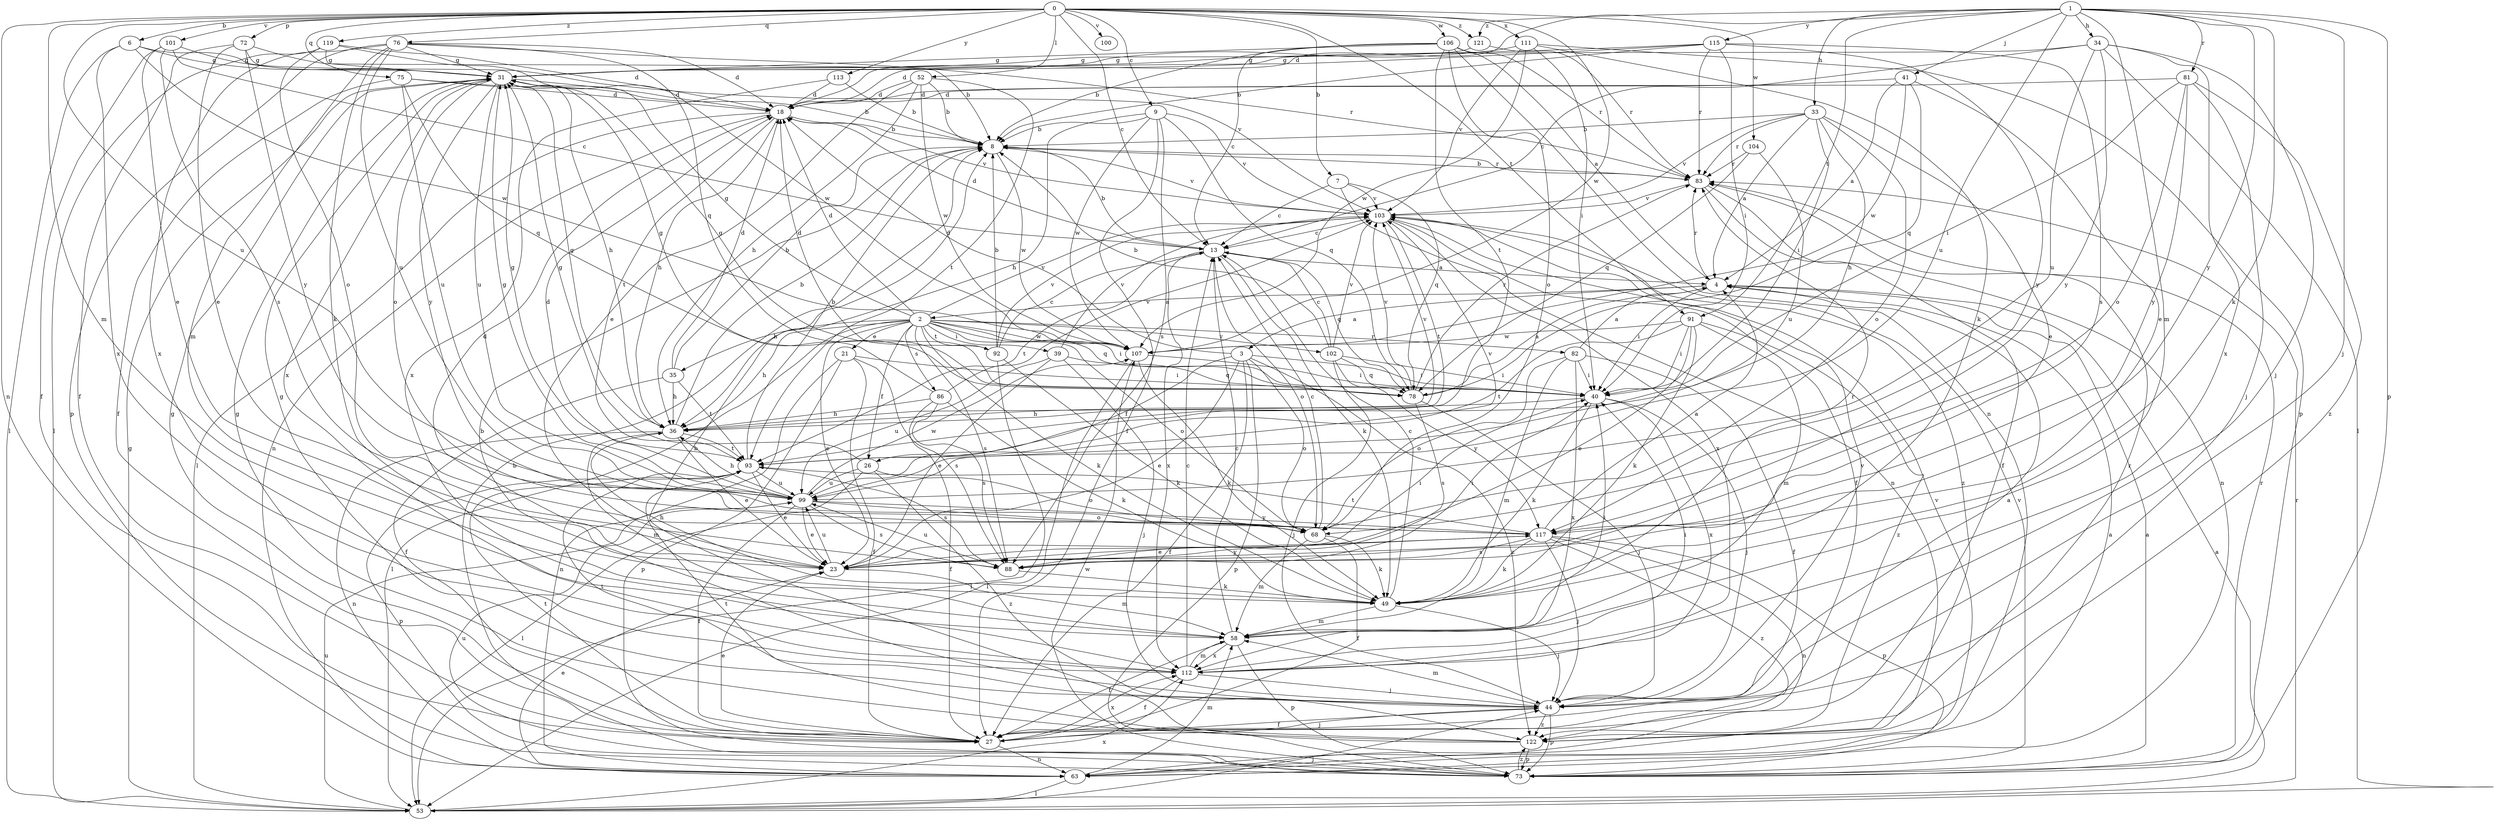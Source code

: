 strict digraph  {
0;
1;
2;
3;
4;
6;
7;
8;
9;
13;
18;
21;
23;
26;
27;
31;
33;
34;
35;
36;
39;
40;
41;
44;
49;
52;
53;
58;
63;
68;
72;
73;
75;
76;
78;
81;
82;
83;
86;
88;
91;
92;
93;
99;
100;
101;
102;
103;
104;
106;
107;
111;
112;
113;
115;
117;
119;
121;
122;
0 -> 6  [label=b];
0 -> 7  [label=b];
0 -> 9  [label=c];
0 -> 13  [label=c];
0 -> 52  [label=l];
0 -> 58  [label=m];
0 -> 63  [label=n];
0 -> 72  [label=p];
0 -> 75  [label=q];
0 -> 76  [label=q];
0 -> 91  [label=t];
0 -> 99  [label=u];
0 -> 100  [label=v];
0 -> 101  [label=v];
0 -> 104  [label=w];
0 -> 106  [label=w];
0 -> 107  [label=w];
0 -> 111  [label=x];
0 -> 113  [label=y];
0 -> 119  [label=z];
0 -> 121  [label=z];
1 -> 18  [label=d];
1 -> 33  [label=h];
1 -> 34  [label=h];
1 -> 41  [label=j];
1 -> 44  [label=j];
1 -> 49  [label=k];
1 -> 58  [label=m];
1 -> 73  [label=p];
1 -> 81  [label=r];
1 -> 91  [label=t];
1 -> 99  [label=u];
1 -> 115  [label=y];
1 -> 117  [label=y];
1 -> 121  [label=z];
2 -> 18  [label=d];
2 -> 21  [label=e];
2 -> 23  [label=e];
2 -> 26  [label=f];
2 -> 31  [label=g];
2 -> 35  [label=h];
2 -> 36  [label=h];
2 -> 39  [label=i];
2 -> 40  [label=i];
2 -> 49  [label=k];
2 -> 53  [label=l];
2 -> 68  [label=o];
2 -> 78  [label=q];
2 -> 82  [label=r];
2 -> 86  [label=s];
2 -> 88  [label=s];
2 -> 92  [label=t];
2 -> 102  [label=v];
2 -> 103  [label=v];
2 -> 107  [label=w];
3 -> 18  [label=d];
3 -> 23  [label=e];
3 -> 26  [label=f];
3 -> 27  [label=f];
3 -> 40  [label=i];
3 -> 68  [label=o];
3 -> 73  [label=p];
3 -> 122  [label=z];
4 -> 2  [label=a];
4 -> 3  [label=a];
4 -> 40  [label=i];
4 -> 83  [label=r];
6 -> 31  [label=g];
6 -> 53  [label=l];
6 -> 103  [label=v];
6 -> 107  [label=w];
6 -> 112  [label=x];
7 -> 13  [label=c];
7 -> 63  [label=n];
7 -> 78  [label=q];
7 -> 103  [label=v];
8 -> 83  [label=r];
8 -> 103  [label=v];
8 -> 107  [label=w];
9 -> 8  [label=b];
9 -> 27  [label=f];
9 -> 36  [label=h];
9 -> 78  [label=q];
9 -> 88  [label=s];
9 -> 103  [label=v];
9 -> 107  [label=w];
13 -> 4  [label=a];
13 -> 8  [label=b];
13 -> 18  [label=d];
13 -> 49  [label=k];
13 -> 68  [label=o];
13 -> 78  [label=q];
13 -> 93  [label=t];
13 -> 112  [label=x];
18 -> 8  [label=b];
18 -> 36  [label=h];
18 -> 53  [label=l];
18 -> 63  [label=n];
18 -> 93  [label=t];
18 -> 103  [label=v];
21 -> 27  [label=f];
21 -> 40  [label=i];
21 -> 63  [label=n];
21 -> 73  [label=p];
21 -> 88  [label=s];
23 -> 18  [label=d];
23 -> 40  [label=i];
23 -> 58  [label=m];
23 -> 99  [label=u];
23 -> 117  [label=y];
26 -> 31  [label=g];
26 -> 53  [label=l];
26 -> 68  [label=o];
26 -> 99  [label=u];
26 -> 122  [label=z];
27 -> 23  [label=e];
27 -> 31  [label=g];
27 -> 44  [label=j];
27 -> 63  [label=n];
27 -> 93  [label=t];
27 -> 112  [label=x];
31 -> 18  [label=d];
31 -> 36  [label=h];
31 -> 68  [label=o];
31 -> 99  [label=u];
31 -> 112  [label=x];
31 -> 117  [label=y];
33 -> 4  [label=a];
33 -> 8  [label=b];
33 -> 23  [label=e];
33 -> 36  [label=h];
33 -> 40  [label=i];
33 -> 68  [label=o];
33 -> 83  [label=r];
33 -> 103  [label=v];
34 -> 13  [label=c];
34 -> 31  [label=g];
34 -> 44  [label=j];
34 -> 53  [label=l];
34 -> 99  [label=u];
34 -> 112  [label=x];
34 -> 117  [label=y];
35 -> 8  [label=b];
35 -> 18  [label=d];
35 -> 27  [label=f];
35 -> 36  [label=h];
35 -> 93  [label=t];
36 -> 8  [label=b];
36 -> 23  [label=e];
36 -> 31  [label=g];
36 -> 58  [label=m];
36 -> 63  [label=n];
36 -> 93  [label=t];
36 -> 103  [label=v];
39 -> 23  [label=e];
39 -> 44  [label=j];
39 -> 78  [label=q];
39 -> 99  [label=u];
39 -> 103  [label=v];
40 -> 36  [label=h];
40 -> 44  [label=j];
40 -> 49  [label=k];
40 -> 112  [label=x];
41 -> 4  [label=a];
41 -> 18  [label=d];
41 -> 23  [label=e];
41 -> 78  [label=q];
41 -> 107  [label=w];
44 -> 4  [label=a];
44 -> 8  [label=b];
44 -> 27  [label=f];
44 -> 31  [label=g];
44 -> 58  [label=m];
44 -> 73  [label=p];
44 -> 93  [label=t];
44 -> 103  [label=v];
44 -> 122  [label=z];
49 -> 13  [label=c];
49 -> 36  [label=h];
49 -> 44  [label=j];
49 -> 58  [label=m];
49 -> 83  [label=r];
52 -> 8  [label=b];
52 -> 18  [label=d];
52 -> 23  [label=e];
52 -> 36  [label=h];
52 -> 93  [label=t];
52 -> 107  [label=w];
53 -> 4  [label=a];
53 -> 31  [label=g];
53 -> 44  [label=j];
53 -> 83  [label=r];
53 -> 99  [label=u];
53 -> 112  [label=x];
58 -> 13  [label=c];
58 -> 27  [label=f];
58 -> 40  [label=i];
58 -> 73  [label=p];
58 -> 112  [label=x];
63 -> 4  [label=a];
63 -> 23  [label=e];
63 -> 53  [label=l];
63 -> 58  [label=m];
63 -> 103  [label=v];
68 -> 13  [label=c];
68 -> 27  [label=f];
68 -> 49  [label=k];
68 -> 58  [label=m];
72 -> 8  [label=b];
72 -> 23  [label=e];
72 -> 27  [label=f];
72 -> 31  [label=g];
72 -> 117  [label=y];
73 -> 4  [label=a];
73 -> 8  [label=b];
73 -> 83  [label=r];
73 -> 99  [label=u];
73 -> 103  [label=v];
73 -> 107  [label=w];
73 -> 122  [label=z];
75 -> 8  [label=b];
75 -> 18  [label=d];
75 -> 27  [label=f];
75 -> 78  [label=q];
75 -> 99  [label=u];
76 -> 18  [label=d];
76 -> 31  [label=g];
76 -> 49  [label=k];
76 -> 58  [label=m];
76 -> 73  [label=p];
76 -> 78  [label=q];
76 -> 83  [label=r];
76 -> 99  [label=u];
76 -> 112  [label=x];
78 -> 4  [label=a];
78 -> 31  [label=g];
78 -> 44  [label=j];
78 -> 83  [label=r];
78 -> 88  [label=s];
78 -> 103  [label=v];
81 -> 18  [label=d];
81 -> 40  [label=i];
81 -> 44  [label=j];
81 -> 68  [label=o];
81 -> 117  [label=y];
81 -> 122  [label=z];
82 -> 4  [label=a];
82 -> 27  [label=f];
82 -> 40  [label=i];
82 -> 58  [label=m];
82 -> 68  [label=o];
82 -> 112  [label=x];
83 -> 8  [label=b];
83 -> 27  [label=f];
83 -> 63  [label=n];
83 -> 103  [label=v];
86 -> 27  [label=f];
86 -> 31  [label=g];
86 -> 36  [label=h];
86 -> 49  [label=k];
86 -> 88  [label=s];
86 -> 103  [label=v];
88 -> 40  [label=i];
88 -> 49  [label=k];
88 -> 99  [label=u];
91 -> 23  [label=e];
91 -> 40  [label=i];
91 -> 49  [label=k];
91 -> 58  [label=m];
91 -> 93  [label=t];
91 -> 107  [label=w];
91 -> 122  [label=z];
92 -> 8  [label=b];
92 -> 13  [label=c];
92 -> 18  [label=d];
92 -> 49  [label=k];
92 -> 53  [label=l];
92 -> 103  [label=v];
93 -> 8  [label=b];
93 -> 23  [label=e];
93 -> 31  [label=g];
93 -> 73  [label=p];
93 -> 88  [label=s];
93 -> 99  [label=u];
99 -> 18  [label=d];
99 -> 23  [label=e];
99 -> 27  [label=f];
99 -> 31  [label=g];
99 -> 36  [label=h];
99 -> 68  [label=o];
99 -> 88  [label=s];
99 -> 103  [label=v];
99 -> 107  [label=w];
99 -> 117  [label=y];
101 -> 13  [label=c];
101 -> 23  [label=e];
101 -> 27  [label=f];
101 -> 31  [label=g];
101 -> 88  [label=s];
102 -> 8  [label=b];
102 -> 13  [label=c];
102 -> 40  [label=i];
102 -> 44  [label=j];
102 -> 78  [label=q];
102 -> 103  [label=v];
102 -> 117  [label=y];
103 -> 13  [label=c];
103 -> 27  [label=f];
103 -> 93  [label=t];
103 -> 112  [label=x];
103 -> 122  [label=z];
104 -> 78  [label=q];
104 -> 83  [label=r];
104 -> 99  [label=u];
106 -> 4  [label=a];
106 -> 8  [label=b];
106 -> 13  [label=c];
106 -> 31  [label=g];
106 -> 63  [label=n];
106 -> 68  [label=o];
106 -> 83  [label=r];
106 -> 93  [label=t];
107 -> 40  [label=i];
107 -> 49  [label=k];
107 -> 53  [label=l];
111 -> 31  [label=g];
111 -> 40  [label=i];
111 -> 49  [label=k];
111 -> 73  [label=p];
111 -> 103  [label=v];
111 -> 107  [label=w];
112 -> 13  [label=c];
112 -> 27  [label=f];
112 -> 40  [label=i];
112 -> 44  [label=j];
112 -> 58  [label=m];
113 -> 8  [label=b];
113 -> 18  [label=d];
113 -> 112  [label=x];
115 -> 8  [label=b];
115 -> 18  [label=d];
115 -> 31  [label=g];
115 -> 40  [label=i];
115 -> 83  [label=r];
115 -> 88  [label=s];
115 -> 117  [label=y];
117 -> 4  [label=a];
117 -> 23  [label=e];
117 -> 44  [label=j];
117 -> 49  [label=k];
117 -> 63  [label=n];
117 -> 73  [label=p];
117 -> 88  [label=s];
117 -> 93  [label=t];
117 -> 122  [label=z];
119 -> 18  [label=d];
119 -> 31  [label=g];
119 -> 53  [label=l];
119 -> 68  [label=o];
119 -> 107  [label=w];
121 -> 31  [label=g];
121 -> 83  [label=r];
122 -> 8  [label=b];
122 -> 31  [label=g];
122 -> 73  [label=p];
122 -> 83  [label=r];
122 -> 93  [label=t];
}
